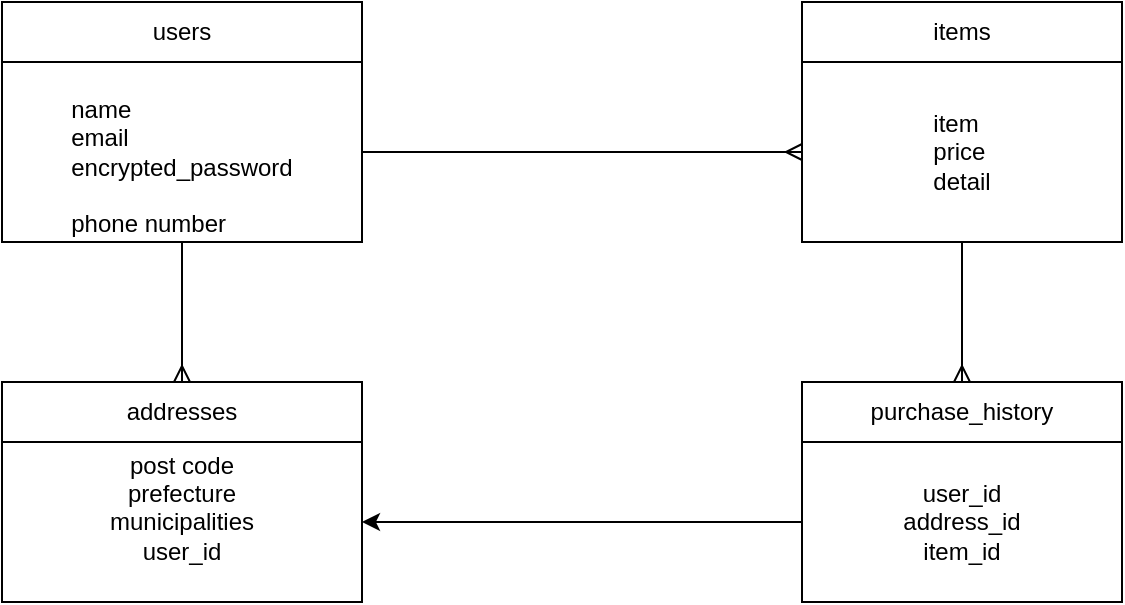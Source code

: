 <mxfile version="13.6.5">
    <diagram id="Bjtuqgxe46-oe95XXZj6" name="ページ1">
        <mxGraphModel dx="781" dy="680" grid="1" gridSize="10" guides="1" tooltips="1" connect="1" arrows="1" fold="1" page="1" pageScale="1" pageWidth="827" pageHeight="1169" math="0" shadow="0">
            <root>
                <mxCell id="0"/>
                <mxCell id="1" parent="0"/>
                <mxCell id="18" style="edgeStyle=orthogonalEdgeStyle;rounded=0;orthogonalLoop=1;jettySize=auto;html=1;endArrow=ERmany;endFill=0;" edge="1" parent="1" source="2">
                    <mxGeometry relative="1" as="geometry">
                        <mxPoint x="130" y="320" as="targetPoint"/>
                    </mxGeometry>
                </mxCell>
                <mxCell id="19" style="edgeStyle=orthogonalEdgeStyle;rounded=0;orthogonalLoop=1;jettySize=auto;html=1;entryX=0;entryY=0.5;entryDx=0;entryDy=0;endArrow=ERmany;endFill=0;" edge="1" parent="1" source="2" target="5">
                    <mxGeometry relative="1" as="geometry"/>
                </mxCell>
                <mxCell id="2" value="&lt;div style=&quot;text-align: justify&quot;&gt;&lt;br&gt;&lt;/div&gt;&lt;div style=&quot;text-align: justify&quot;&gt;&lt;span&gt;name&lt;/span&gt;&lt;/div&gt;&lt;div style=&quot;text-align: justify&quot;&gt;&lt;span&gt;email&lt;/span&gt;&lt;/div&gt;&lt;span style=&quot;text-align: justify&quot;&gt;encrypted_password&lt;/span&gt;&lt;span style=&quot;color: rgb(36 , 41 , 46) ; font-family: , , &amp;#34;segoe ui&amp;#34; , &amp;#34;helvetica&amp;#34; , &amp;#34;arial&amp;#34; , sans-serif , &amp;#34;apple color emoji&amp;#34; , &amp;#34;segoe ui emoji&amp;#34; ; background-color: rgb(255 , 255 , 255)&quot;&gt;&lt;br&gt;&lt;/span&gt;&lt;div style=&quot;text-align: justify&quot;&gt;&lt;br&gt;&lt;/div&gt;&lt;div style=&quot;text-align: justify&quot;&gt;&lt;span&gt;phone number&lt;/span&gt;&lt;/div&gt;" style="whiteSpace=wrap;html=1;align=center;" vertex="1" parent="1">
                    <mxGeometry x="40" y="160" width="180" height="90" as="geometry"/>
                </mxCell>
                <mxCell id="4" value="users" style="whiteSpace=wrap;html=1;" vertex="1" parent="1">
                    <mxGeometry x="40" y="130" width="180" height="30" as="geometry"/>
                </mxCell>
                <mxCell id="20" style="edgeStyle=orthogonalEdgeStyle;rounded=0;orthogonalLoop=1;jettySize=auto;html=1;entryX=0.5;entryY=0;entryDx=0;entryDy=0;endArrow=ERmany;endFill=0;" edge="1" parent="1" source="5" target="9">
                    <mxGeometry relative="1" as="geometry"/>
                </mxCell>
                <mxCell id="5" value="&lt;div style=&quot;text-align: justify&quot;&gt;item&lt;/div&gt;&lt;div style=&quot;text-align: justify&quot;&gt;&lt;span&gt;price&lt;/span&gt;&lt;/div&gt;&lt;div style=&quot;text-align: justify&quot;&gt;&lt;span&gt;detail&lt;/span&gt;&lt;/div&gt;" style="whiteSpace=wrap;html=1;align=center;fontStyle=0" vertex="1" parent="1">
                    <mxGeometry x="440" y="160" width="160" height="90" as="geometry"/>
                </mxCell>
                <mxCell id="6" value="items" style="whiteSpace=wrap;html=1;" vertex="1" parent="1">
                    <mxGeometry x="440" y="130" width="160" height="30" as="geometry"/>
                </mxCell>
                <mxCell id="9" value="purchase_history" style="whiteSpace=wrap;html=1;" vertex="1" parent="1">
                    <mxGeometry x="440" y="320" width="160" height="30" as="geometry"/>
                </mxCell>
                <mxCell id="13" style="edgeStyle=orthogonalEdgeStyle;rounded=0;orthogonalLoop=1;jettySize=auto;html=1;entryX=1;entryY=0.5;entryDx=0;entryDy=0;" edge="1" parent="1" source="10" target="12">
                    <mxGeometry relative="1" as="geometry">
                        <mxPoint x="250" y="400" as="targetPoint"/>
                        <Array as="points"/>
                    </mxGeometry>
                </mxCell>
                <mxCell id="10" value="user_id&lt;br&gt;address_id&lt;br&gt;item_id" style="whiteSpace=wrap;html=1;" vertex="1" parent="1">
                    <mxGeometry x="440" y="350" width="160" height="80" as="geometry"/>
                </mxCell>
                <mxCell id="11" value="addresses" style="whiteSpace=wrap;html=1;" vertex="1" parent="1">
                    <mxGeometry x="40" y="320" width="180" height="30" as="geometry"/>
                </mxCell>
                <mxCell id="12" value="post code&lt;br&gt;prefecture&lt;br&gt;municipalities&lt;br&gt;user_id&lt;br&gt;&lt;div style=&quot;text-align: justify&quot;&gt;&lt;br&gt;&lt;/div&gt;" style="whiteSpace=wrap;html=1;" vertex="1" parent="1">
                    <mxGeometry x="40" y="350" width="180" height="80" as="geometry"/>
                </mxCell>
            </root>
        </mxGraphModel>
    </diagram>
</mxfile>